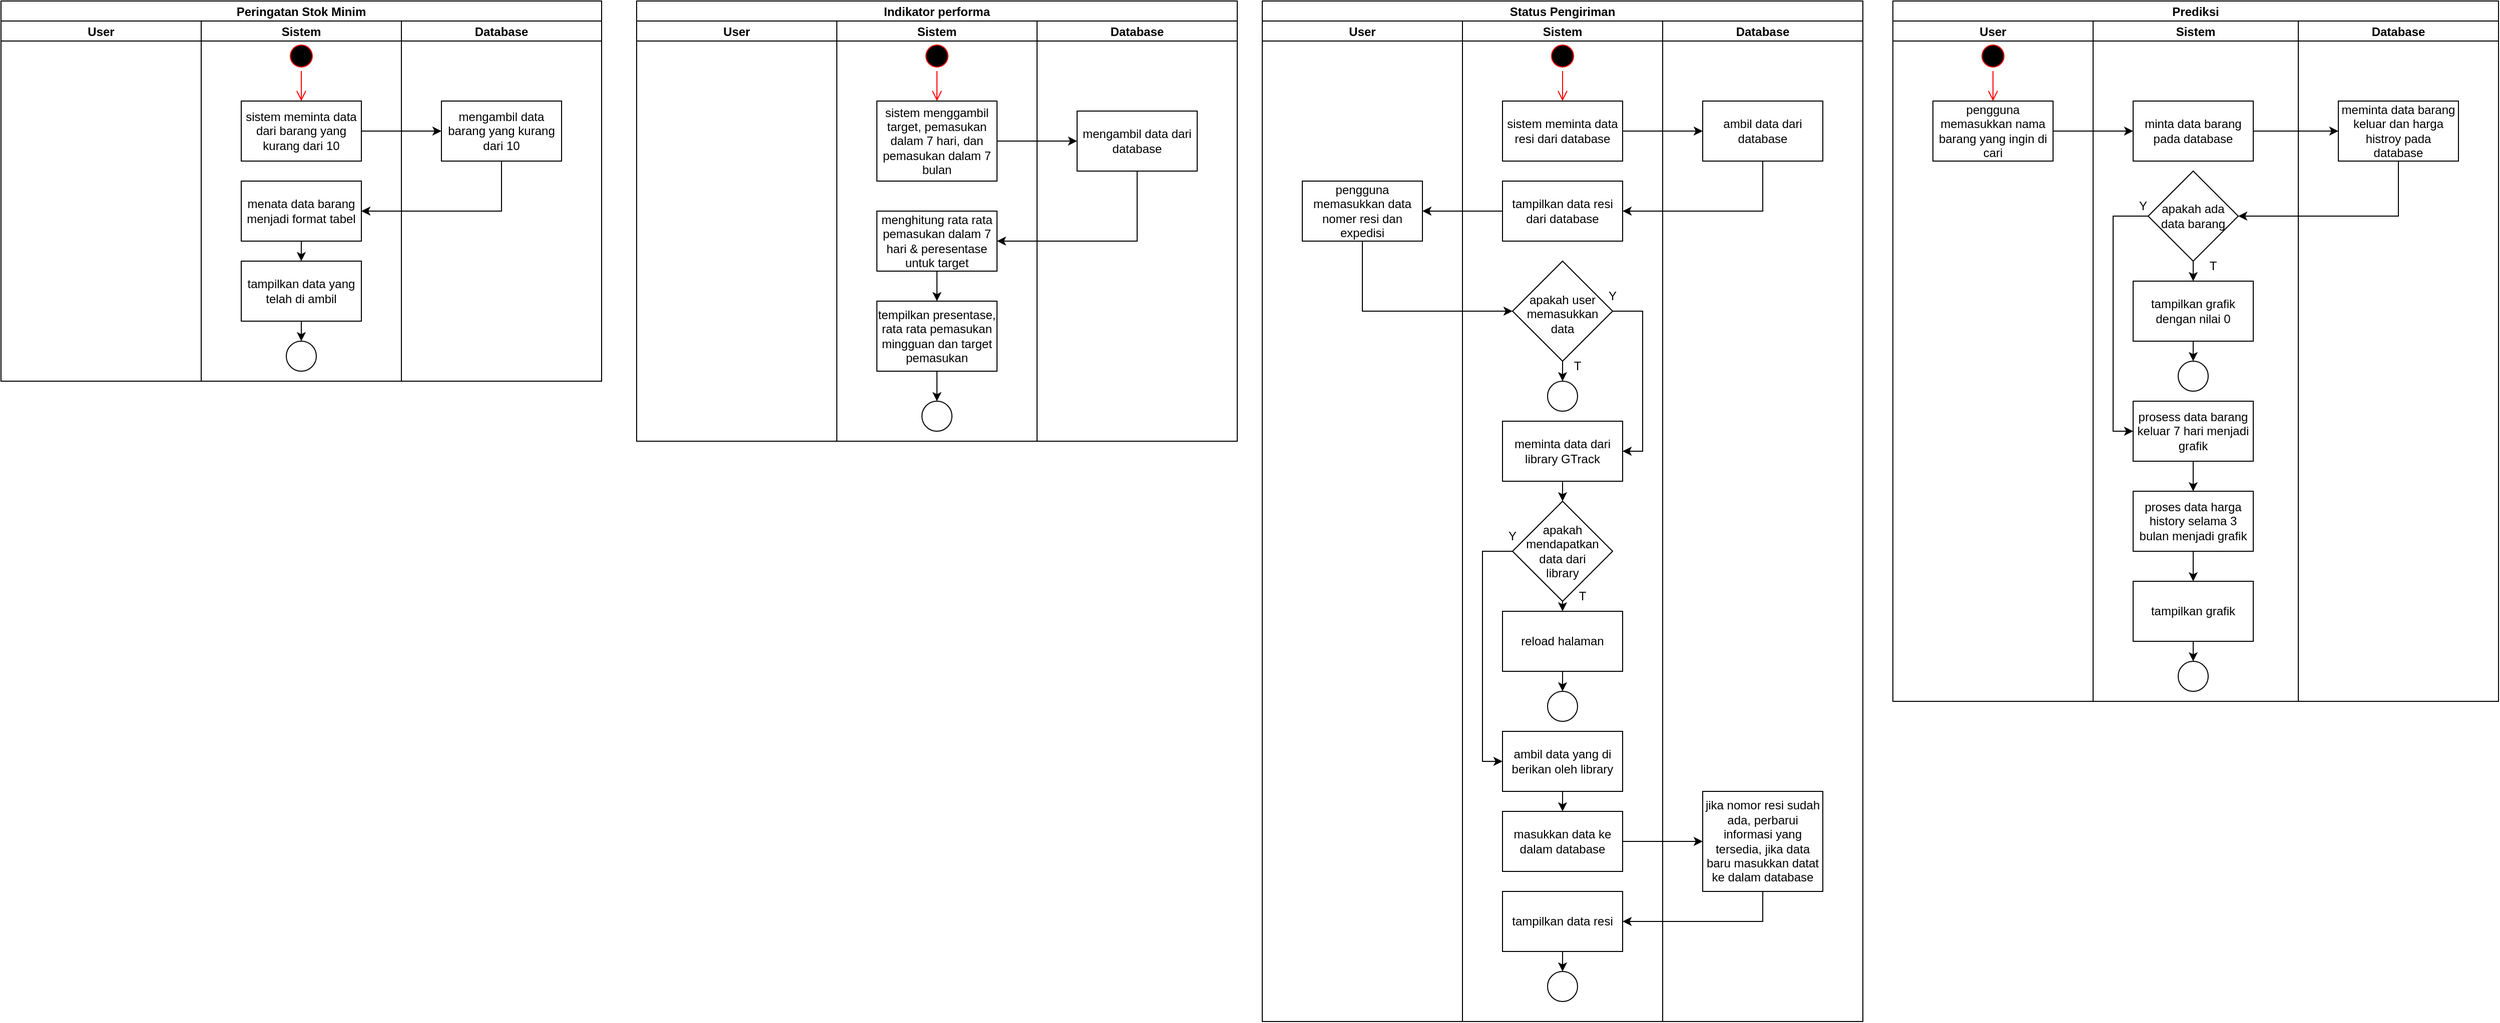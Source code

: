 <mxfile version="16.0.3" type="device"><diagram id="EINm19YjYlfQ9hNVlp6Y" name="Page-1"><mxGraphModel dx="868" dy="482" grid="1" gridSize="10" guides="1" tooltips="1" connect="1" arrows="1" fold="1" page="1" pageScale="1" pageWidth="850" pageHeight="1100" math="0" shadow="0"><root><mxCell id="0"/><mxCell id="1" parent="0"/><mxCell id="GwvmTcNOfKXpE97f-ooI-1" value="Peringatan Stok Minim" style="swimlane;childLayout=stackLayout;resizeParent=1;resizeParentMax=0;startSize=20;" parent="1" vertex="1"><mxGeometry x="40" y="40" width="600" height="380" as="geometry"/></mxCell><mxCell id="GwvmTcNOfKXpE97f-ooI-2" value="User" style="swimlane;startSize=20;" parent="GwvmTcNOfKXpE97f-ooI-1" vertex="1"><mxGeometry y="20" width="200" height="360" as="geometry"/></mxCell><mxCell id="GwvmTcNOfKXpE97f-ooI-3" value="Sistem" style="swimlane;startSize=20;" parent="GwvmTcNOfKXpE97f-ooI-1" vertex="1"><mxGeometry x="200" y="20" width="200" height="360" as="geometry"/></mxCell><mxCell id="GwvmTcNOfKXpE97f-ooI-5" value="" style="ellipse;html=1;shape=startState;fillColor=#000000;strokeColor=#ff0000;" parent="GwvmTcNOfKXpE97f-ooI-3" vertex="1"><mxGeometry x="85" y="20" width="30" height="30" as="geometry"/></mxCell><mxCell id="GwvmTcNOfKXpE97f-ooI-6" value="" style="edgeStyle=orthogonalEdgeStyle;html=1;verticalAlign=bottom;endArrow=open;endSize=8;strokeColor=#ff0000;rounded=0;" parent="GwvmTcNOfKXpE97f-ooI-3" source="GwvmTcNOfKXpE97f-ooI-5" edge="1"><mxGeometry relative="1" as="geometry"><mxPoint x="100" y="80" as="targetPoint"/></mxGeometry></mxCell><mxCell id="GwvmTcNOfKXpE97f-ooI-7" value="sistem meminta data dari barang yang kurang dari 10" style="rounded=0;whiteSpace=wrap;html=1;" parent="GwvmTcNOfKXpE97f-ooI-3" vertex="1"><mxGeometry x="40" y="80" width="120" height="60" as="geometry"/></mxCell><mxCell id="GwvmTcNOfKXpE97f-ooI-14" style="edgeStyle=orthogonalEdgeStyle;rounded=0;orthogonalLoop=1;jettySize=auto;html=1;exitX=0.5;exitY=1;exitDx=0;exitDy=0;entryX=0.5;entryY=0;entryDx=0;entryDy=0;" parent="GwvmTcNOfKXpE97f-ooI-3" source="GwvmTcNOfKXpE97f-ooI-9" target="GwvmTcNOfKXpE97f-ooI-10" edge="1"><mxGeometry relative="1" as="geometry"/></mxCell><mxCell id="GwvmTcNOfKXpE97f-ooI-9" value="menata data barang menjadi format tabel" style="rounded=0;whiteSpace=wrap;html=1;" parent="GwvmTcNOfKXpE97f-ooI-3" vertex="1"><mxGeometry x="40" y="160" width="120" height="60" as="geometry"/></mxCell><mxCell id="GwvmTcNOfKXpE97f-ooI-15" style="edgeStyle=orthogonalEdgeStyle;rounded=0;orthogonalLoop=1;jettySize=auto;html=1;exitX=0.5;exitY=1;exitDx=0;exitDy=0;entryX=0.5;entryY=0;entryDx=0;entryDy=0;" parent="GwvmTcNOfKXpE97f-ooI-3" source="GwvmTcNOfKXpE97f-ooI-10" target="GwvmTcNOfKXpE97f-ooI-11" edge="1"><mxGeometry relative="1" as="geometry"/></mxCell><mxCell id="GwvmTcNOfKXpE97f-ooI-10" value="tampilkan data yang telah di ambil" style="rounded=0;whiteSpace=wrap;html=1;" parent="GwvmTcNOfKXpE97f-ooI-3" vertex="1"><mxGeometry x="40" y="240" width="120" height="60" as="geometry"/></mxCell><mxCell id="GwvmTcNOfKXpE97f-ooI-11" value="" style="ellipse;whiteSpace=wrap;html=1;aspect=fixed;" parent="GwvmTcNOfKXpE97f-ooI-3" vertex="1"><mxGeometry x="85" y="320" width="30" height="30" as="geometry"/></mxCell><mxCell id="GwvmTcNOfKXpE97f-ooI-4" value="Database" style="swimlane;startSize=20;" parent="GwvmTcNOfKXpE97f-ooI-1" vertex="1"><mxGeometry x="400" y="20" width="200" height="360" as="geometry"/></mxCell><mxCell id="GwvmTcNOfKXpE97f-ooI-8" value="mengambil data barang yang kurang dari 10" style="rounded=0;whiteSpace=wrap;html=1;" parent="GwvmTcNOfKXpE97f-ooI-4" vertex="1"><mxGeometry x="40" y="80" width="120" height="60" as="geometry"/></mxCell><mxCell id="GwvmTcNOfKXpE97f-ooI-12" style="edgeStyle=orthogonalEdgeStyle;rounded=0;orthogonalLoop=1;jettySize=auto;html=1;exitX=1;exitY=0.5;exitDx=0;exitDy=0;entryX=0;entryY=0.5;entryDx=0;entryDy=0;" parent="GwvmTcNOfKXpE97f-ooI-1" source="GwvmTcNOfKXpE97f-ooI-7" target="GwvmTcNOfKXpE97f-ooI-8" edge="1"><mxGeometry relative="1" as="geometry"/></mxCell><mxCell id="GwvmTcNOfKXpE97f-ooI-13" style="edgeStyle=orthogonalEdgeStyle;rounded=0;orthogonalLoop=1;jettySize=auto;html=1;exitX=0.5;exitY=1;exitDx=0;exitDy=0;entryX=1;entryY=0.5;entryDx=0;entryDy=0;" parent="GwvmTcNOfKXpE97f-ooI-1" source="GwvmTcNOfKXpE97f-ooI-8" target="GwvmTcNOfKXpE97f-ooI-9" edge="1"><mxGeometry relative="1" as="geometry"/></mxCell><mxCell id="GwvmTcNOfKXpE97f-ooI-16" value="Indikator performa" style="swimlane;childLayout=stackLayout;resizeParent=1;resizeParentMax=0;startSize=20;" parent="1" vertex="1"><mxGeometry x="675" y="40" width="600" height="440" as="geometry"/></mxCell><mxCell id="GwvmTcNOfKXpE97f-ooI-17" value="User" style="swimlane;startSize=20;" parent="GwvmTcNOfKXpE97f-ooI-16" vertex="1"><mxGeometry y="20" width="200" height="420" as="geometry"/></mxCell><mxCell id="GwvmTcNOfKXpE97f-ooI-18" value="Sistem" style="swimlane;startSize=20;" parent="GwvmTcNOfKXpE97f-ooI-16" vertex="1"><mxGeometry x="200" y="20" width="200" height="420" as="geometry"/></mxCell><mxCell id="GwvmTcNOfKXpE97f-ooI-21" value="" style="ellipse;html=1;shape=startState;fillColor=#000000;strokeColor=#ff0000;" parent="GwvmTcNOfKXpE97f-ooI-18" vertex="1"><mxGeometry x="85" y="20" width="30" height="30" as="geometry"/></mxCell><mxCell id="GwvmTcNOfKXpE97f-ooI-22" value="" style="edgeStyle=orthogonalEdgeStyle;html=1;verticalAlign=bottom;endArrow=open;endSize=8;strokeColor=#ff0000;rounded=0;" parent="GwvmTcNOfKXpE97f-ooI-18" source="GwvmTcNOfKXpE97f-ooI-21" edge="1"><mxGeometry relative="1" as="geometry"><mxPoint x="100" y="80" as="targetPoint"/></mxGeometry></mxCell><mxCell id="GwvmTcNOfKXpE97f-ooI-23" value="sistem menggambil target, pemasukan dalam 7 hari, dan pemasukan dalam 7 bulan" style="rounded=0;whiteSpace=wrap;html=1;" parent="GwvmTcNOfKXpE97f-ooI-18" vertex="1"><mxGeometry x="40" y="80" width="120" height="80" as="geometry"/></mxCell><mxCell id="GwvmTcNOfKXpE97f-ooI-30" style="edgeStyle=orthogonalEdgeStyle;rounded=0;orthogonalLoop=1;jettySize=auto;html=1;exitX=0.5;exitY=1;exitDx=0;exitDy=0;entryX=0.5;entryY=0;entryDx=0;entryDy=0;" parent="GwvmTcNOfKXpE97f-ooI-18" source="GwvmTcNOfKXpE97f-ooI-25" target="GwvmTcNOfKXpE97f-ooI-26" edge="1"><mxGeometry relative="1" as="geometry"/></mxCell><mxCell id="GwvmTcNOfKXpE97f-ooI-25" value="menghitung rata rata pemasukan dalam 7 hari &amp;amp; peresentase untuk target" style="rounded=0;whiteSpace=wrap;html=1;" parent="GwvmTcNOfKXpE97f-ooI-18" vertex="1"><mxGeometry x="40" y="190" width="120" height="60" as="geometry"/></mxCell><mxCell id="GwvmTcNOfKXpE97f-ooI-31" style="edgeStyle=orthogonalEdgeStyle;rounded=0;orthogonalLoop=1;jettySize=auto;html=1;exitX=0.5;exitY=1;exitDx=0;exitDy=0;entryX=0.5;entryY=0;entryDx=0;entryDy=0;" parent="GwvmTcNOfKXpE97f-ooI-18" source="GwvmTcNOfKXpE97f-ooI-26" target="GwvmTcNOfKXpE97f-ooI-27" edge="1"><mxGeometry relative="1" as="geometry"/></mxCell><mxCell id="GwvmTcNOfKXpE97f-ooI-26" value="tempilkan presentase, rata rata pemasukan mingguan dan target pemasukan" style="rounded=0;whiteSpace=wrap;html=1;" parent="GwvmTcNOfKXpE97f-ooI-18" vertex="1"><mxGeometry x="40" y="280" width="120" height="70" as="geometry"/></mxCell><mxCell id="GwvmTcNOfKXpE97f-ooI-27" value="" style="ellipse;whiteSpace=wrap;html=1;aspect=fixed;" parent="GwvmTcNOfKXpE97f-ooI-18" vertex="1"><mxGeometry x="85" y="380" width="30" height="30" as="geometry"/></mxCell><mxCell id="GwvmTcNOfKXpE97f-ooI-19" value="Database" style="swimlane;startSize=20;" parent="GwvmTcNOfKXpE97f-ooI-16" vertex="1"><mxGeometry x="400" y="20" width="200" height="420" as="geometry"/></mxCell><mxCell id="GwvmTcNOfKXpE97f-ooI-24" value="mengambil data dari database" style="rounded=0;whiteSpace=wrap;html=1;" parent="GwvmTcNOfKXpE97f-ooI-19" vertex="1"><mxGeometry x="40" y="90" width="120" height="60" as="geometry"/></mxCell><mxCell id="GwvmTcNOfKXpE97f-ooI-28" style="edgeStyle=orthogonalEdgeStyle;rounded=0;orthogonalLoop=1;jettySize=auto;html=1;exitX=1;exitY=0.5;exitDx=0;exitDy=0;entryX=0;entryY=0.5;entryDx=0;entryDy=0;" parent="GwvmTcNOfKXpE97f-ooI-16" source="GwvmTcNOfKXpE97f-ooI-23" target="GwvmTcNOfKXpE97f-ooI-24" edge="1"><mxGeometry relative="1" as="geometry"/></mxCell><mxCell id="GwvmTcNOfKXpE97f-ooI-29" style="edgeStyle=orthogonalEdgeStyle;rounded=0;orthogonalLoop=1;jettySize=auto;html=1;exitX=0.5;exitY=1;exitDx=0;exitDy=0;entryX=1;entryY=0.5;entryDx=0;entryDy=0;" parent="GwvmTcNOfKXpE97f-ooI-16" source="GwvmTcNOfKXpE97f-ooI-24" target="GwvmTcNOfKXpE97f-ooI-25" edge="1"><mxGeometry relative="1" as="geometry"/></mxCell><mxCell id="GwvmTcNOfKXpE97f-ooI-32" value="Status Pengiriman" style="swimlane;childLayout=stackLayout;resizeParent=1;resizeParentMax=0;startSize=20;" parent="1" vertex="1"><mxGeometry x="1300" y="40" width="600" height="1020" as="geometry"/></mxCell><mxCell id="GwvmTcNOfKXpE97f-ooI-33" value="User" style="swimlane;startSize=20;" parent="GwvmTcNOfKXpE97f-ooI-32" vertex="1"><mxGeometry y="20" width="200" height="1000" as="geometry"/></mxCell><mxCell id="GwvmTcNOfKXpE97f-ooI-45" value="pengguna memasukkan data nomer resi dan expedisi" style="rounded=0;whiteSpace=wrap;html=1;" parent="GwvmTcNOfKXpE97f-ooI-33" vertex="1"><mxGeometry x="40" y="160" width="120" height="60" as="geometry"/></mxCell><mxCell id="GwvmTcNOfKXpE97f-ooI-34" value="Sistem" style="swimlane;startSize=20;" parent="GwvmTcNOfKXpE97f-ooI-32" vertex="1"><mxGeometry x="200" y="20" width="200" height="1000" as="geometry"/></mxCell><mxCell id="GwvmTcNOfKXpE97f-ooI-36" value="" style="ellipse;html=1;shape=startState;fillColor=#000000;strokeColor=#ff0000;" parent="GwvmTcNOfKXpE97f-ooI-34" vertex="1"><mxGeometry x="85" y="20" width="30" height="30" as="geometry"/></mxCell><mxCell id="GwvmTcNOfKXpE97f-ooI-37" value="" style="edgeStyle=orthogonalEdgeStyle;html=1;verticalAlign=bottom;endArrow=open;endSize=8;strokeColor=#ff0000;rounded=0;" parent="GwvmTcNOfKXpE97f-ooI-34" source="GwvmTcNOfKXpE97f-ooI-36" edge="1"><mxGeometry relative="1" as="geometry"><mxPoint x="100" y="80" as="targetPoint"/></mxGeometry></mxCell><mxCell id="GwvmTcNOfKXpE97f-ooI-38" value="sistem meminta data resi dari database" style="rounded=0;whiteSpace=wrap;html=1;" parent="GwvmTcNOfKXpE97f-ooI-34" vertex="1"><mxGeometry x="40" y="80" width="120" height="60" as="geometry"/></mxCell><mxCell id="GwvmTcNOfKXpE97f-ooI-42" value="tampilkan data resi dari database" style="rounded=0;whiteSpace=wrap;html=1;" parent="GwvmTcNOfKXpE97f-ooI-34" vertex="1"><mxGeometry x="40" y="160" width="120" height="60" as="geometry"/></mxCell><mxCell id="GwvmTcNOfKXpE97f-ooI-60" style="edgeStyle=orthogonalEdgeStyle;rounded=0;orthogonalLoop=1;jettySize=auto;html=1;exitX=0.5;exitY=1;exitDx=0;exitDy=0;entryX=0.5;entryY=0;entryDx=0;entryDy=0;" parent="GwvmTcNOfKXpE97f-ooI-34" source="GwvmTcNOfKXpE97f-ooI-44" target="GwvmTcNOfKXpE97f-ooI-53" edge="1"><mxGeometry relative="1" as="geometry"/></mxCell><mxCell id="GwvmTcNOfKXpE97f-ooI-61" style="edgeStyle=orthogonalEdgeStyle;rounded=0;orthogonalLoop=1;jettySize=auto;html=1;exitX=1;exitY=0.5;exitDx=0;exitDy=0;entryX=1;entryY=0.5;entryDx=0;entryDy=0;" parent="GwvmTcNOfKXpE97f-ooI-34" source="GwvmTcNOfKXpE97f-ooI-44" target="GwvmTcNOfKXpE97f-ooI-46" edge="1"><mxGeometry relative="1" as="geometry"/></mxCell><mxCell id="GwvmTcNOfKXpE97f-ooI-44" value="apakah user memasukkan data" style="rhombus;whiteSpace=wrap;html=1;spacingLeft=15;spacingRight=15;spacing=10;spacingTop=5;" parent="GwvmTcNOfKXpE97f-ooI-34" vertex="1"><mxGeometry x="50" y="240" width="100" height="100" as="geometry"/></mxCell><mxCell id="GwvmTcNOfKXpE97f-ooI-62" style="edgeStyle=orthogonalEdgeStyle;rounded=0;orthogonalLoop=1;jettySize=auto;html=1;exitX=0.5;exitY=1;exitDx=0;exitDy=0;entryX=0.5;entryY=0;entryDx=0;entryDy=0;" parent="GwvmTcNOfKXpE97f-ooI-34" source="GwvmTcNOfKXpE97f-ooI-46" target="GwvmTcNOfKXpE97f-ooI-48" edge="1"><mxGeometry relative="1" as="geometry"/></mxCell><mxCell id="GwvmTcNOfKXpE97f-ooI-46" value="meminta data dari library GTrack" style="rounded=0;whiteSpace=wrap;html=1;" parent="GwvmTcNOfKXpE97f-ooI-34" vertex="1"><mxGeometry x="40" y="400" width="120" height="60" as="geometry"/></mxCell><mxCell id="GwvmTcNOfKXpE97f-ooI-66" style="edgeStyle=orthogonalEdgeStyle;rounded=0;orthogonalLoop=1;jettySize=auto;html=1;exitX=0.5;exitY=1;exitDx=0;exitDy=0;entryX=0.5;entryY=0;entryDx=0;entryDy=0;" parent="GwvmTcNOfKXpE97f-ooI-34" source="GwvmTcNOfKXpE97f-ooI-47" target="GwvmTcNOfKXpE97f-ooI-49" edge="1"><mxGeometry relative="1" as="geometry"/></mxCell><mxCell id="GwvmTcNOfKXpE97f-ooI-47" value="ambil data yang di berikan oleh library" style="rounded=0;whiteSpace=wrap;html=1;" parent="GwvmTcNOfKXpE97f-ooI-34" vertex="1"><mxGeometry x="40" y="710" width="120" height="60" as="geometry"/></mxCell><mxCell id="GwvmTcNOfKXpE97f-ooI-63" style="edgeStyle=orthogonalEdgeStyle;rounded=0;orthogonalLoop=1;jettySize=auto;html=1;exitX=0.5;exitY=1;exitDx=0;exitDy=0;entryX=0.5;entryY=0;entryDx=0;entryDy=0;" parent="GwvmTcNOfKXpE97f-ooI-34" source="GwvmTcNOfKXpE97f-ooI-48" target="GwvmTcNOfKXpE97f-ooI-54" edge="1"><mxGeometry relative="1" as="geometry"/></mxCell><mxCell id="GwvmTcNOfKXpE97f-ooI-65" style="edgeStyle=orthogonalEdgeStyle;rounded=0;orthogonalLoop=1;jettySize=auto;html=1;exitX=0;exitY=0.5;exitDx=0;exitDy=0;entryX=0;entryY=0.5;entryDx=0;entryDy=0;" parent="GwvmTcNOfKXpE97f-ooI-34" source="GwvmTcNOfKXpE97f-ooI-48" target="GwvmTcNOfKXpE97f-ooI-47" edge="1"><mxGeometry relative="1" as="geometry"><Array as="points"><mxPoint x="20" y="530"/><mxPoint x="20" y="740"/></Array></mxGeometry></mxCell><mxCell id="GwvmTcNOfKXpE97f-ooI-48" value="apakah mendapatkan data dari library" style="rhombus;whiteSpace=wrap;html=1;spacingLeft=10;spacingRight=10;" parent="GwvmTcNOfKXpE97f-ooI-34" vertex="1"><mxGeometry x="50" y="480" width="100" height="100" as="geometry"/></mxCell><mxCell id="GwvmTcNOfKXpE97f-ooI-49" value="masukkan data ke dalam database" style="rounded=0;whiteSpace=wrap;html=1;" parent="GwvmTcNOfKXpE97f-ooI-34" vertex="1"><mxGeometry x="40" y="790" width="120" height="60" as="geometry"/></mxCell><mxCell id="GwvmTcNOfKXpE97f-ooI-69" style="edgeStyle=orthogonalEdgeStyle;rounded=0;orthogonalLoop=1;jettySize=auto;html=1;exitX=0.5;exitY=1;exitDx=0;exitDy=0;entryX=0.5;entryY=0;entryDx=0;entryDy=0;" parent="GwvmTcNOfKXpE97f-ooI-34" source="GwvmTcNOfKXpE97f-ooI-51" target="GwvmTcNOfKXpE97f-ooI-52" edge="1"><mxGeometry relative="1" as="geometry"/></mxCell><mxCell id="GwvmTcNOfKXpE97f-ooI-51" value="tampilkan data resi" style="rounded=0;whiteSpace=wrap;html=1;" parent="GwvmTcNOfKXpE97f-ooI-34" vertex="1"><mxGeometry x="40" y="870" width="120" height="60" as="geometry"/></mxCell><mxCell id="GwvmTcNOfKXpE97f-ooI-52" value="" style="ellipse;whiteSpace=wrap;html=1;aspect=fixed;" parent="GwvmTcNOfKXpE97f-ooI-34" vertex="1"><mxGeometry x="85" y="950" width="30" height="30" as="geometry"/></mxCell><mxCell id="GwvmTcNOfKXpE97f-ooI-53" value="" style="ellipse;whiteSpace=wrap;html=1;aspect=fixed;" parent="GwvmTcNOfKXpE97f-ooI-34" vertex="1"><mxGeometry x="85" y="360" width="30" height="30" as="geometry"/></mxCell><mxCell id="GwvmTcNOfKXpE97f-ooI-64" style="edgeStyle=orthogonalEdgeStyle;rounded=0;orthogonalLoop=1;jettySize=auto;html=1;exitX=0.5;exitY=1;exitDx=0;exitDy=0;entryX=0.5;entryY=0;entryDx=0;entryDy=0;" parent="GwvmTcNOfKXpE97f-ooI-34" source="GwvmTcNOfKXpE97f-ooI-54" target="GwvmTcNOfKXpE97f-ooI-55" edge="1"><mxGeometry relative="1" as="geometry"/></mxCell><mxCell id="GwvmTcNOfKXpE97f-ooI-54" value="reload halaman" style="rounded=0;whiteSpace=wrap;html=1;" parent="GwvmTcNOfKXpE97f-ooI-34" vertex="1"><mxGeometry x="40" y="590" width="120" height="60" as="geometry"/></mxCell><mxCell id="GwvmTcNOfKXpE97f-ooI-55" value="" style="ellipse;whiteSpace=wrap;html=1;aspect=fixed;" parent="GwvmTcNOfKXpE97f-ooI-34" vertex="1"><mxGeometry x="85" y="670" width="30" height="30" as="geometry"/></mxCell><mxCell id="GwvmTcNOfKXpE97f-ooI-97" value="T" style="text;html=1;strokeColor=none;fillColor=none;align=center;verticalAlign=middle;whiteSpace=wrap;rounded=0;" parent="GwvmTcNOfKXpE97f-ooI-34" vertex="1"><mxGeometry x="85" y="330" width="60" height="30" as="geometry"/></mxCell><mxCell id="GwvmTcNOfKXpE97f-ooI-98" value="Y" style="text;html=1;strokeColor=none;fillColor=none;align=center;verticalAlign=middle;whiteSpace=wrap;rounded=0;" parent="GwvmTcNOfKXpE97f-ooI-34" vertex="1"><mxGeometry x="120" y="260" width="60" height="30" as="geometry"/></mxCell><mxCell id="GwvmTcNOfKXpE97f-ooI-99" value="T" style="text;html=1;strokeColor=none;fillColor=none;align=center;verticalAlign=middle;whiteSpace=wrap;rounded=0;" parent="GwvmTcNOfKXpE97f-ooI-34" vertex="1"><mxGeometry x="90" y="560" width="60" height="30" as="geometry"/></mxCell><mxCell id="GwvmTcNOfKXpE97f-ooI-100" value="Y" style="text;html=1;strokeColor=none;fillColor=none;align=center;verticalAlign=middle;whiteSpace=wrap;rounded=0;" parent="GwvmTcNOfKXpE97f-ooI-34" vertex="1"><mxGeometry x="20" y="500" width="60" height="30" as="geometry"/></mxCell><mxCell id="GwvmTcNOfKXpE97f-ooI-35" value="Database" style="swimlane;startSize=20;" parent="GwvmTcNOfKXpE97f-ooI-32" vertex="1"><mxGeometry x="400" y="20" width="200" height="1000" as="geometry"/></mxCell><mxCell id="GwvmTcNOfKXpE97f-ooI-39" value="ambil data dari database" style="rounded=0;whiteSpace=wrap;html=1;" parent="GwvmTcNOfKXpE97f-ooI-35" vertex="1"><mxGeometry x="40" y="80" width="120" height="60" as="geometry"/></mxCell><mxCell id="GwvmTcNOfKXpE97f-ooI-50" value="jika nomor resi sudah ada, perbarui informasi yang tersedia, jika data baru masukkan datat ke dalam database" style="rounded=0;whiteSpace=wrap;html=1;" parent="GwvmTcNOfKXpE97f-ooI-35" vertex="1"><mxGeometry x="40" y="770" width="120" height="100" as="geometry"/></mxCell><mxCell id="GwvmTcNOfKXpE97f-ooI-56" style="edgeStyle=orthogonalEdgeStyle;rounded=0;orthogonalLoop=1;jettySize=auto;html=1;exitX=1;exitY=0.5;exitDx=0;exitDy=0;entryX=0;entryY=0.5;entryDx=0;entryDy=0;" parent="GwvmTcNOfKXpE97f-ooI-32" source="GwvmTcNOfKXpE97f-ooI-38" target="GwvmTcNOfKXpE97f-ooI-39" edge="1"><mxGeometry relative="1" as="geometry"/></mxCell><mxCell id="GwvmTcNOfKXpE97f-ooI-57" style="edgeStyle=orthogonalEdgeStyle;rounded=0;orthogonalLoop=1;jettySize=auto;html=1;exitX=0.5;exitY=1;exitDx=0;exitDy=0;entryX=1;entryY=0.5;entryDx=0;entryDy=0;" parent="GwvmTcNOfKXpE97f-ooI-32" source="GwvmTcNOfKXpE97f-ooI-39" target="GwvmTcNOfKXpE97f-ooI-42" edge="1"><mxGeometry relative="1" as="geometry"/></mxCell><mxCell id="GwvmTcNOfKXpE97f-ooI-58" style="edgeStyle=orthogonalEdgeStyle;rounded=0;orthogonalLoop=1;jettySize=auto;html=1;exitX=0;exitY=0.5;exitDx=0;exitDy=0;entryX=1;entryY=0.5;entryDx=0;entryDy=0;" parent="GwvmTcNOfKXpE97f-ooI-32" source="GwvmTcNOfKXpE97f-ooI-42" target="GwvmTcNOfKXpE97f-ooI-45" edge="1"><mxGeometry relative="1" as="geometry"/></mxCell><mxCell id="GwvmTcNOfKXpE97f-ooI-59" style="edgeStyle=orthogonalEdgeStyle;rounded=0;orthogonalLoop=1;jettySize=auto;html=1;exitX=0.5;exitY=1;exitDx=0;exitDy=0;entryX=0;entryY=0.5;entryDx=0;entryDy=0;" parent="GwvmTcNOfKXpE97f-ooI-32" source="GwvmTcNOfKXpE97f-ooI-45" target="GwvmTcNOfKXpE97f-ooI-44" edge="1"><mxGeometry relative="1" as="geometry"/></mxCell><mxCell id="GwvmTcNOfKXpE97f-ooI-67" style="edgeStyle=orthogonalEdgeStyle;rounded=0;orthogonalLoop=1;jettySize=auto;html=1;exitX=1;exitY=0.5;exitDx=0;exitDy=0;entryX=0;entryY=0.5;entryDx=0;entryDy=0;" parent="GwvmTcNOfKXpE97f-ooI-32" source="GwvmTcNOfKXpE97f-ooI-49" target="GwvmTcNOfKXpE97f-ooI-50" edge="1"><mxGeometry relative="1" as="geometry"/></mxCell><mxCell id="GwvmTcNOfKXpE97f-ooI-68" style="edgeStyle=orthogonalEdgeStyle;rounded=0;orthogonalLoop=1;jettySize=auto;html=1;exitX=0.5;exitY=1;exitDx=0;exitDy=0;entryX=1;entryY=0.5;entryDx=0;entryDy=0;" parent="GwvmTcNOfKXpE97f-ooI-32" source="GwvmTcNOfKXpE97f-ooI-50" target="GwvmTcNOfKXpE97f-ooI-51" edge="1"><mxGeometry relative="1" as="geometry"/></mxCell><mxCell id="GwvmTcNOfKXpE97f-ooI-70" value="Prediksi" style="swimlane;childLayout=stackLayout;resizeParent=1;resizeParentMax=0;startSize=20;" parent="1" vertex="1"><mxGeometry x="1930" y="40" width="605" height="700" as="geometry"/></mxCell><mxCell id="GwvmTcNOfKXpE97f-ooI-71" value="User" style="swimlane;startSize=20;" parent="GwvmTcNOfKXpE97f-ooI-70" vertex="1"><mxGeometry y="20" width="200" height="680" as="geometry"/></mxCell><mxCell id="GwvmTcNOfKXpE97f-ooI-74" value="" style="ellipse;html=1;shape=startState;fillColor=#000000;strokeColor=#ff0000;" parent="GwvmTcNOfKXpE97f-ooI-71" vertex="1"><mxGeometry x="85" y="20" width="30" height="30" as="geometry"/></mxCell><mxCell id="GwvmTcNOfKXpE97f-ooI-75" value="" style="edgeStyle=orthogonalEdgeStyle;html=1;verticalAlign=bottom;endArrow=open;endSize=8;strokeColor=#ff0000;rounded=0;" parent="GwvmTcNOfKXpE97f-ooI-71" source="GwvmTcNOfKXpE97f-ooI-74" edge="1"><mxGeometry relative="1" as="geometry"><mxPoint x="100" y="80" as="targetPoint"/></mxGeometry></mxCell><mxCell id="GwvmTcNOfKXpE97f-ooI-76" value="pengguna memasukkan nama barang yang ingin di cari" style="rounded=0;whiteSpace=wrap;html=1;" parent="GwvmTcNOfKXpE97f-ooI-71" vertex="1"><mxGeometry x="40" y="80" width="120" height="60" as="geometry"/></mxCell><mxCell id="GwvmTcNOfKXpE97f-ooI-72" value="Sistem" style="swimlane;startSize=20;" parent="GwvmTcNOfKXpE97f-ooI-70" vertex="1"><mxGeometry x="200" y="20" width="205" height="680" as="geometry"/></mxCell><mxCell id="GwvmTcNOfKXpE97f-ooI-77" value="minta data barang pada database" style="rounded=0;whiteSpace=wrap;html=1;" parent="GwvmTcNOfKXpE97f-ooI-72" vertex="1"><mxGeometry x="40" y="80" width="120" height="60" as="geometry"/></mxCell><mxCell id="GwvmTcNOfKXpE97f-ooI-94" style="edgeStyle=orthogonalEdgeStyle;rounded=0;orthogonalLoop=1;jettySize=auto;html=1;exitX=0.5;exitY=1;exitDx=0;exitDy=0;entryX=0.5;entryY=0;entryDx=0;entryDy=0;" parent="GwvmTcNOfKXpE97f-ooI-72" source="GwvmTcNOfKXpE97f-ooI-79" target="GwvmTcNOfKXpE97f-ooI-80" edge="1"><mxGeometry relative="1" as="geometry"/></mxCell><mxCell id="GwvmTcNOfKXpE97f-ooI-79" value="prosess data barang keluar 7 hari menjadi grafik" style="rounded=0;whiteSpace=wrap;html=1;" parent="GwvmTcNOfKXpE97f-ooI-72" vertex="1"><mxGeometry x="40" y="380" width="120" height="60" as="geometry"/></mxCell><mxCell id="GwvmTcNOfKXpE97f-ooI-95" style="edgeStyle=orthogonalEdgeStyle;rounded=0;orthogonalLoop=1;jettySize=auto;html=1;exitX=0.5;exitY=1;exitDx=0;exitDy=0;entryX=0.5;entryY=0;entryDx=0;entryDy=0;" parent="GwvmTcNOfKXpE97f-ooI-72" source="GwvmTcNOfKXpE97f-ooI-80" target="GwvmTcNOfKXpE97f-ooI-81" edge="1"><mxGeometry relative="1" as="geometry"/></mxCell><mxCell id="GwvmTcNOfKXpE97f-ooI-80" value="proses data harga history selama 3 bulan menjadi grafik" style="rounded=0;whiteSpace=wrap;html=1;" parent="GwvmTcNOfKXpE97f-ooI-72" vertex="1"><mxGeometry x="40" y="470" width="120" height="60" as="geometry"/></mxCell><mxCell id="GwvmTcNOfKXpE97f-ooI-96" style="edgeStyle=orthogonalEdgeStyle;rounded=0;orthogonalLoop=1;jettySize=auto;html=1;exitX=0.5;exitY=1;exitDx=0;exitDy=0;entryX=0.5;entryY=0;entryDx=0;entryDy=0;" parent="GwvmTcNOfKXpE97f-ooI-72" source="GwvmTcNOfKXpE97f-ooI-81" target="GwvmTcNOfKXpE97f-ooI-85" edge="1"><mxGeometry relative="1" as="geometry"/></mxCell><mxCell id="GwvmTcNOfKXpE97f-ooI-81" value="tampilkan grafik" style="rounded=0;whiteSpace=wrap;html=1;" parent="GwvmTcNOfKXpE97f-ooI-72" vertex="1"><mxGeometry x="40" y="560" width="120" height="60" as="geometry"/></mxCell><mxCell id="GwvmTcNOfKXpE97f-ooI-91" style="edgeStyle=orthogonalEdgeStyle;rounded=0;orthogonalLoop=1;jettySize=auto;html=1;exitX=0.5;exitY=1;exitDx=0;exitDy=0;entryX=0.5;entryY=0;entryDx=0;entryDy=0;" parent="GwvmTcNOfKXpE97f-ooI-72" source="GwvmTcNOfKXpE97f-ooI-82" target="GwvmTcNOfKXpE97f-ooI-83" edge="1"><mxGeometry relative="1" as="geometry"/></mxCell><mxCell id="GwvmTcNOfKXpE97f-ooI-93" style="edgeStyle=orthogonalEdgeStyle;rounded=0;orthogonalLoop=1;jettySize=auto;html=1;exitX=0;exitY=0.5;exitDx=0;exitDy=0;entryX=0;entryY=0.5;entryDx=0;entryDy=0;" parent="GwvmTcNOfKXpE97f-ooI-72" source="GwvmTcNOfKXpE97f-ooI-82" target="GwvmTcNOfKXpE97f-ooI-79" edge="1"><mxGeometry relative="1" as="geometry"><Array as="points"><mxPoint x="20" y="195"/><mxPoint x="20" y="410"/></Array></mxGeometry></mxCell><mxCell id="GwvmTcNOfKXpE97f-ooI-82" value="apakah ada data barang" style="rhombus;whiteSpace=wrap;html=1;spacingLeft=5;spacingRight=5;" parent="GwvmTcNOfKXpE97f-ooI-72" vertex="1"><mxGeometry x="55" y="150" width="90" height="90" as="geometry"/></mxCell><mxCell id="GwvmTcNOfKXpE97f-ooI-92" style="edgeStyle=orthogonalEdgeStyle;rounded=0;orthogonalLoop=1;jettySize=auto;html=1;exitX=0.5;exitY=1;exitDx=0;exitDy=0;entryX=0.5;entryY=0;entryDx=0;entryDy=0;" parent="GwvmTcNOfKXpE97f-ooI-72" source="GwvmTcNOfKXpE97f-ooI-83" target="GwvmTcNOfKXpE97f-ooI-84" edge="1"><mxGeometry relative="1" as="geometry"/></mxCell><mxCell id="GwvmTcNOfKXpE97f-ooI-83" value="tampilkan grafik dengan nilai 0" style="rounded=0;whiteSpace=wrap;html=1;" parent="GwvmTcNOfKXpE97f-ooI-72" vertex="1"><mxGeometry x="40" y="260" width="120" height="60" as="geometry"/></mxCell><mxCell id="GwvmTcNOfKXpE97f-ooI-85" value="" style="ellipse;whiteSpace=wrap;html=1;aspect=fixed;" parent="GwvmTcNOfKXpE97f-ooI-72" vertex="1"><mxGeometry x="85" y="640" width="30" height="30" as="geometry"/></mxCell><mxCell id="GwvmTcNOfKXpE97f-ooI-84" value="" style="ellipse;whiteSpace=wrap;html=1;aspect=fixed;" parent="GwvmTcNOfKXpE97f-ooI-72" vertex="1"><mxGeometry x="85" y="340" width="30" height="30" as="geometry"/></mxCell><mxCell id="GwvmTcNOfKXpE97f-ooI-101" value="T" style="text;html=1;strokeColor=none;fillColor=none;align=center;verticalAlign=middle;whiteSpace=wrap;rounded=0;" parent="GwvmTcNOfKXpE97f-ooI-72" vertex="1"><mxGeometry x="90" y="230" width="60" height="30" as="geometry"/></mxCell><mxCell id="GwvmTcNOfKXpE97f-ooI-102" value="Y" style="text;html=1;strokeColor=none;fillColor=none;align=center;verticalAlign=middle;whiteSpace=wrap;rounded=0;" parent="GwvmTcNOfKXpE97f-ooI-72" vertex="1"><mxGeometry x="20" y="170" width="60" height="30" as="geometry"/></mxCell><mxCell id="GwvmTcNOfKXpE97f-ooI-73" value="Database" style="swimlane;startSize=20;" parent="GwvmTcNOfKXpE97f-ooI-70" vertex="1"><mxGeometry x="405" y="20" width="200" height="680" as="geometry"/></mxCell><mxCell id="GwvmTcNOfKXpE97f-ooI-78" value="meminta data barang keluar dan harga histroy pada database" style="rounded=0;whiteSpace=wrap;html=1;" parent="GwvmTcNOfKXpE97f-ooI-73" vertex="1"><mxGeometry x="40" y="80" width="120" height="60" as="geometry"/></mxCell><mxCell id="GwvmTcNOfKXpE97f-ooI-86" style="edgeStyle=orthogonalEdgeStyle;rounded=0;orthogonalLoop=1;jettySize=auto;html=1;exitX=1;exitY=0.5;exitDx=0;exitDy=0;entryX=0;entryY=0.5;entryDx=0;entryDy=0;" parent="GwvmTcNOfKXpE97f-ooI-70" source="GwvmTcNOfKXpE97f-ooI-76" target="GwvmTcNOfKXpE97f-ooI-77" edge="1"><mxGeometry relative="1" as="geometry"/></mxCell><mxCell id="GwvmTcNOfKXpE97f-ooI-87" style="edgeStyle=orthogonalEdgeStyle;rounded=0;orthogonalLoop=1;jettySize=auto;html=1;exitX=1;exitY=0.5;exitDx=0;exitDy=0;entryX=0;entryY=0.5;entryDx=0;entryDy=0;" parent="GwvmTcNOfKXpE97f-ooI-70" source="GwvmTcNOfKXpE97f-ooI-77" target="GwvmTcNOfKXpE97f-ooI-78" edge="1"><mxGeometry relative="1" as="geometry"/></mxCell><mxCell id="GwvmTcNOfKXpE97f-ooI-88" style="edgeStyle=orthogonalEdgeStyle;rounded=0;orthogonalLoop=1;jettySize=auto;html=1;exitX=0.5;exitY=1;exitDx=0;exitDy=0;entryX=1;entryY=0.5;entryDx=0;entryDy=0;" parent="GwvmTcNOfKXpE97f-ooI-70" source="GwvmTcNOfKXpE97f-ooI-78" target="GwvmTcNOfKXpE97f-ooI-82" edge="1"><mxGeometry relative="1" as="geometry"/></mxCell></root></mxGraphModel></diagram></mxfile>